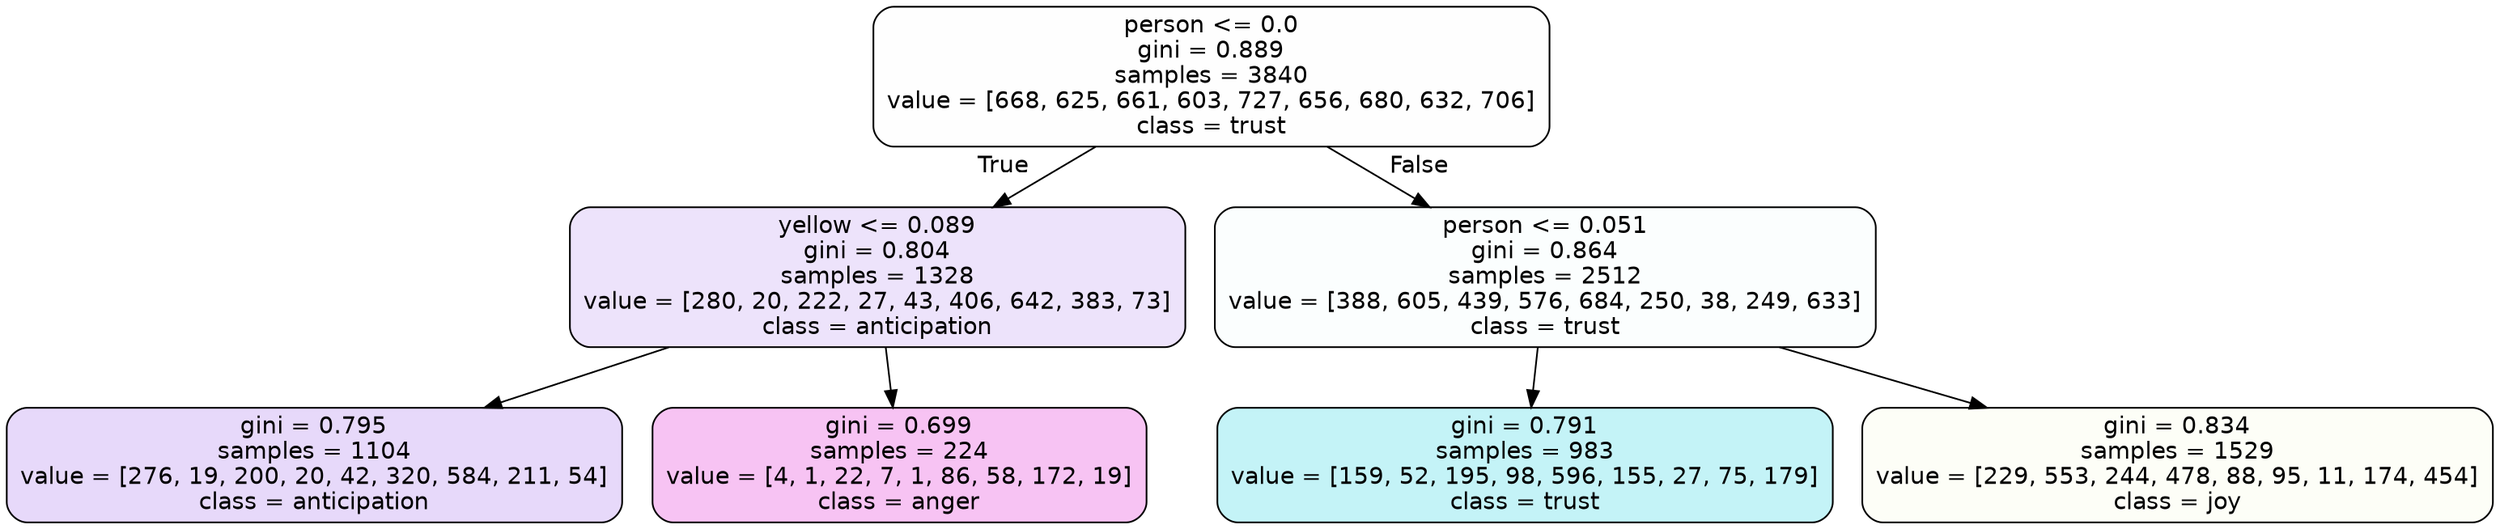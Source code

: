 digraph Tree {
node [shape=box, style="filled, rounded", color="black", fontname=helvetica] ;
edge [fontname=helvetica] ;
0 [label="person <= 0.0\ngini = 0.889\nsamples = 3840\nvalue = [668, 625, 661, 603, 727, 656, 680, 632, 706]\nclass = trust", fillcolor="#39d7e501"] ;
1 [label="yellow <= 0.089\ngini = 0.804\nsamples = 1328\nvalue = [280, 20, 222, 27, 43, 406, 642, 383, 73]\nclass = anticipation", fillcolor="#8139e524"] ;
0 -> 1 [labeldistance=2.5, labelangle=45, headlabel="True"] ;
2 [label="gini = 0.795\nsamples = 1104\nvalue = [276, 19, 200, 20, 42, 320, 584, 211, 54]\nclass = anticipation", fillcolor="#8139e530"] ;
1 -> 2 ;
3 [label="gini = 0.699\nsamples = 224\nvalue = [4, 1, 22, 7, 1, 86, 58, 172, 19]\nclass = anger", fillcolor="#e539d74d"] ;
1 -> 3 ;
4 [label="person <= 0.051\ngini = 0.864\nsamples = 2512\nvalue = [388, 605, 439, 576, 684, 250, 38, 249, 633]\nclass = trust", fillcolor="#39d7e504"] ;
0 -> 4 [labeldistance=2.5, labelangle=-45, headlabel="False"] ;
5 [label="gini = 0.791\nsamples = 983\nvalue = [159, 52, 195, 98, 596, 155, 27, 75, 179]\nclass = trust", fillcolor="#39d7e54c"] ;
4 -> 5 ;
6 [label="gini = 0.834\nsamples = 1529\nvalue = [229, 553, 244, 478, 88, 95, 11, 174, 454]\nclass = joy", fillcolor="#d7e5390a"] ;
4 -> 6 ;
}